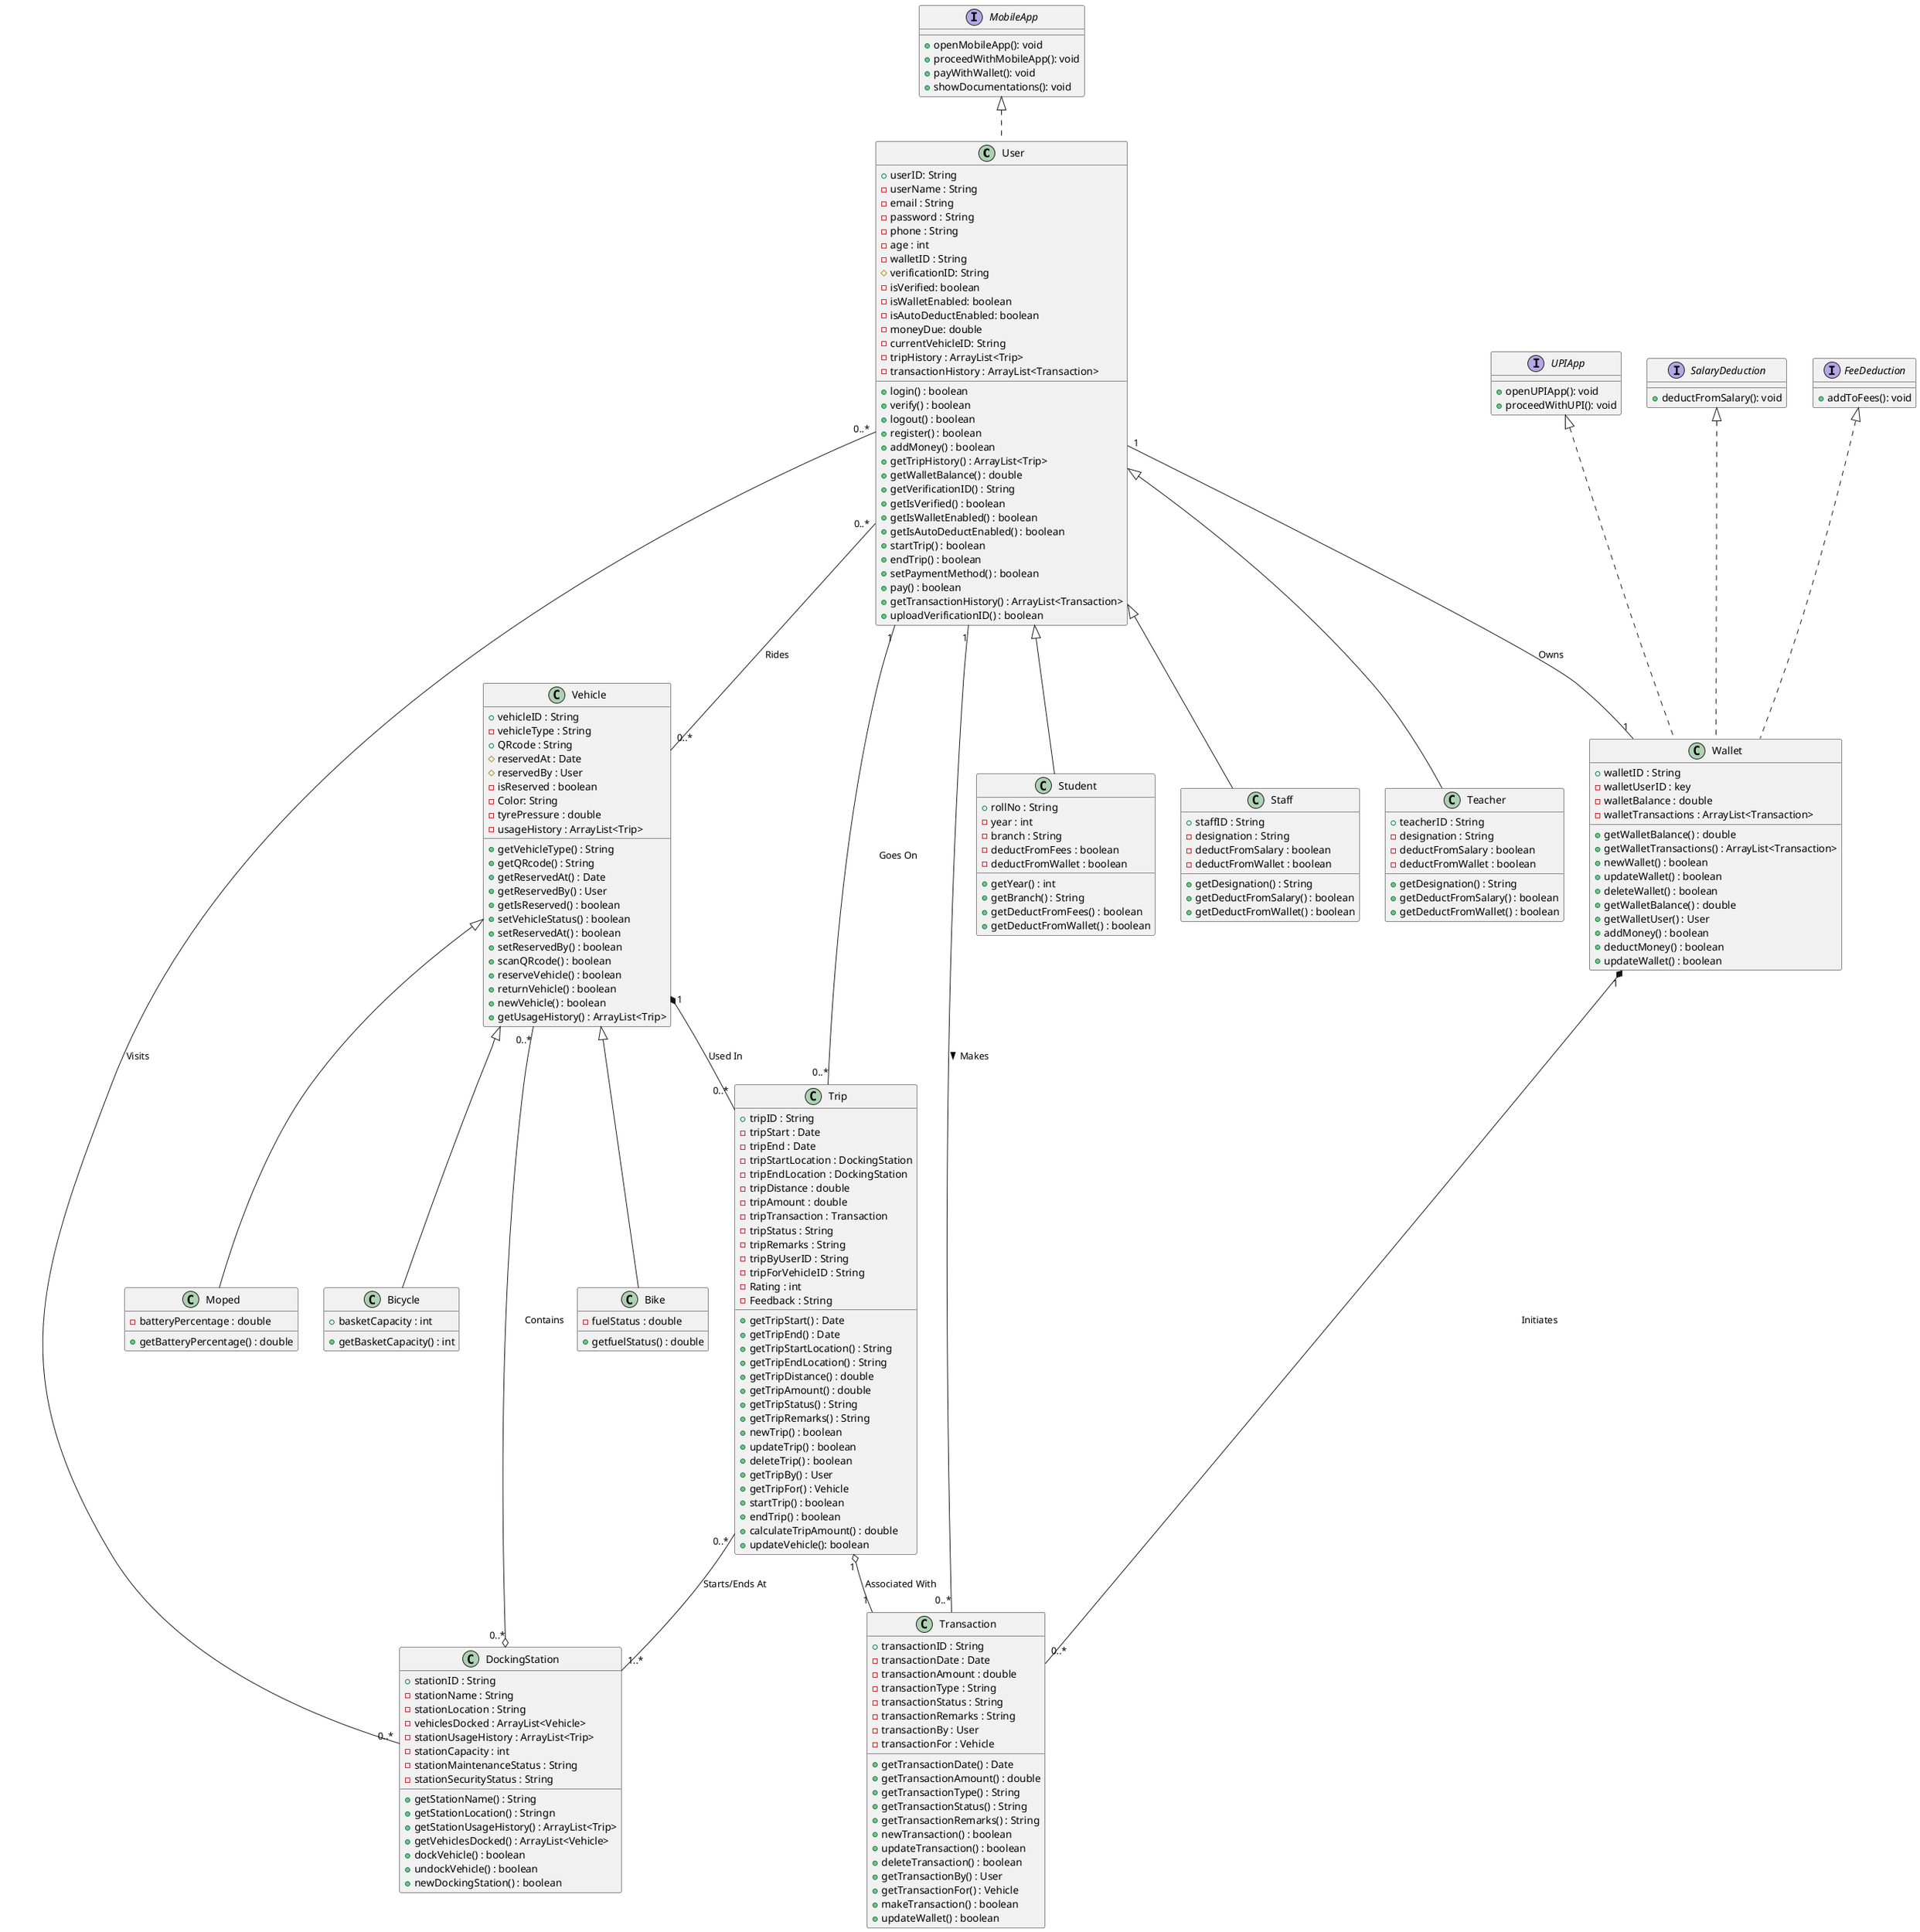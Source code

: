 ' Problem Description:
' We anticipate the development of a software system for reserving smart bikes intended for on-campus transportation at IIIT-H. The design should support users in booking smart bikes via a mobile app and conducting payment transactions. Users should be able to complete the onboarding process, scan QR codes on bikes located in the parking lot to initiate and conclude trips, and facilitate payments manually or through an auto-deduct feature. While creating this prototype, it is essential to consider various user profiles, ensuring their unique characteristics are clearly reflected in the design, associated documentation, and during the presentation.
' For this prototype, you need to incorporate the following:
' Smart vehicle:
' ● The smart vehicles(bike, bicycle or moped) can be used by users(staff, student, teacher) by registering on the application and making payment on the same.
' ● The vehicle can be docked in docking stations provided on campus and users will be charged according to a defined scheme. The vehicle can be used both inside and outside campus. The payment can be made using the software app.
' User Account Management:
' ● The software product must allow the user to get onboarded. Once the user opens the app, they should be able to:
' ○ Create an account - You can decide on the login mechanism to be implemented
     
'  ○ Upload id - You can decide on what ids should be uploaded for various kinds of users.
' ○ Add money to Wallet - Decide on how the wallet functionality will work with respect to the payment mechanisms, boundations like minimum balance etc.
' ○ Users History - Users should be able to look at their trip history
' Bike reservation rates/charges:
' ● The payment is such that for the first x kilometers, a base rate of y rupees is taken. After that, it is at z rupees per 100 meters.
' ● The user books a vehicle using the application. Keep track of the current vehicle, money due, user details, etc. If a bike is not returned to the docking station within 8 hours and the bike is not renewed, a fine of 50 rupees is deducted every day.
' Payment Management:
' ● The user should be able to make payment for the rides they’ve taken. Payment can be made via in-app wallet. If there is sufficient money in the wallet, the amount can either be auto deducted (if so enabled by the user before) or else, can be done manually via the app.
' ● If the wallet doesn’t have sufficient money, money has to be added to the wallet via other payment options before proceeding for making the payment. Money can be added by existing UPI apps. (Other options are open to interpretation)
' ● Other options can include deducting from the salary of the user (in case of staff or professors) or adding to the fees (of students). You may add details for adding money to the wallet as per your understanding of payment systems. Your design and/or presentation must make the added details obvious.
' Support, Feedback and Ratings:
' ● Ratings should be provided indicating the satisfaction of the availed service.
' ● Additionally, user must be able to provide feedback which can improve the app or can
' help in sustaining the current software
' ● Support information in the form of documentation should be provided for users’ ease of
' travel and usability.
' Trip Management:
' ● To move the smart bike from the parking lot, the trip must be started. Also, trips can only be started and ended at the designated parking lots of the campus. Trips can be started and ended by using the bike’s QR code.
' ○ For starting the trip
' ■ Scan the QR code -> bike’s details get listed in the app -> Start the Trip
' ○ For ending the trip:

' ■ Park the bike in the parking lot -> End trip on app screen -> Scan QR code You may add more details/functionalities pertaining to this. List all the assumptions you
' make.
' Parking Lot Management:
' ● Track the availability of smart bikes in the parking lot, manage bike locations, and update bike statuses based on user actions.
' ● It should also monitor overall capacity of the parking lot, should include maintenance status (repairs if any, condition of bikes, etc.) and security features (open-ended). It should also have a data logging system facilitating system analysis and future improvements.

' Now write code to draw a class diagram for the above problem statement with various classes liker User from which student , Staff and Teachers inherit , also include Vehicle class from which bike , moped , bicycle inherit , also include classes like transaction , docking station , trip . You can make suitable assumptions wherever required
@startuml
class User implements MobileApp{
    + userID: String 
    - userName : String
    - email : String
    - password : String
    - phone : String
    - age : int
    - walletID : String
    # verificationID: String
    - isVerified: boolean
    - isWalletEnabled: boolean
    - isAutoDeductEnabled: boolean
    - moneyDue: double
    - currentVehicleID: String
    - tripHistory : ArrayList<Trip>
    - transactionHistory : ArrayList<Transaction>
    +login() : boolean
    +verify() : boolean
    +logout() : boolean
    +register() : boolean
    +addMoney() : boolean
    +getTripHistory() : ArrayList<Trip>
    +getWalletBalance() : double
    +getVerificationID() : String
    +getIsVerified() : boolean
    +getIsWalletEnabled() : boolean
    +getIsAutoDeductEnabled() : boolean
    +startTrip() : boolean
    +endTrip() : boolean
    +setPaymentMethod() : boolean
    +pay() : boolean
    +getTransactionHistory() : ArrayList<Transaction>
    +uploadVerificationID() : boolean
}
class Student extends User{
    + rollNo : String
    - year : int
    - branch : String
    - deductFromFees : boolean
    - deductFromWallet : boolean
    +getYear() : int
    +getBranch() : String
    +getDeductFromFees() : boolean
    +getDeductFromWallet() : boolean
}
class Staff extends User{
    + staffID : String
    - designation : String
    - deductFromSalary : boolean
    - deductFromWallet : boolean
    +getDesignation() : String
    +getDeductFromSalary() : boolean
    +getDeductFromWallet() : boolean
}
class Teacher extends User{
    + teacherID : String
    - designation : String
    - deductFromSalary : boolean
    - deductFromWallet : boolean
    +getDesignation() : String
    +getDeductFromSalary() : boolean
    +getDeductFromWallet() : boolean
}

class Vehicle{
    +vehicleID : String
    -vehicleType : String
    + QRcode : String
    # reservedAt : Date
    # reservedBy : User
    - isReserved : boolean
    - Color: String
    - tyrePressure : double
    - usageHistory : ArrayList<Trip>
    +getVehicleType() : String
    +getQRcode() : String
    +getReservedAt() : Date
    +getReservedBy() : User
    +getIsReserved() : boolean
    +setVehicleStatus() : boolean
    +setReservedAt() : boolean
    +setReservedBy() : boolean
    +scanQRcode() : boolean
    +reserveVehicle() : boolean
    +returnVehicle() : boolean
    +newVehicle() : boolean
    +getUsageHistory() : ArrayList<Trip>
}
class Bike extends Vehicle{
    - fuelStatus : double
    + getfuelStatus() : double
}
class Moped extends Vehicle{
    - batteryPercentage : double
    + getBatteryPercentage() : double
}
class Bicycle extends Vehicle{
    + basketCapacity : int
    + getBasketCapacity() : int
}

class DockingStation{
    + stationID : String
    - stationName : String
    - stationLocation : String
    - vehiclesDocked : ArrayList<Vehicle>
    - stationUsageHistory : ArrayList<Trip>
    - stationCapacity : int
    - stationMaintenanceStatus : String
    - stationSecurityStatus : String
    + getStationName() : String
    + getStationLocation() : Stringn
    + getStationUsageHistory() : ArrayList<Trip>
    + getVehiclesDocked() : ArrayList<Vehicle>
    + dockVehicle() : boolean
    + undockVehicle() : boolean
    + newDockingStation() : boolean
}

class Transaction{
    + transactionID : String
    - transactionDate : Date
    - transactionAmount : double
    - transactionType : String
    - transactionStatus : String
    - transactionRemarks : String
    - transactionBy : User
    - transactionFor : Vehicle
    + getTransactionDate() : Date
    + getTransactionAmount() : double
    + getTransactionType() : String
    + getTransactionStatus() : String
    + getTransactionRemarks() : String
    + newTransaction() : boolean
    + updateTransaction() : boolean
    + deleteTransaction() : boolean
    + getTransactionBy() : User
    + getTransactionFor() : Vehicle
    + makeTransaction() : boolean
    + updateWallet() : boolean
}

class Trip{
    + tripID : String
    - tripStart : Date
    - tripEnd : Date
    - tripStartLocation : DockingStation
    - tripEndLocation : DockingStation
    - tripDistance : double
    - tripAmount : double
    - tripTransaction : Transaction
    - tripStatus : String
    - tripRemarks : String
    - tripByUserID : String
    - tripForVehicleID : String
    - Rating : int
    - Feedback : String
    + getTripStart() : Date
    + getTripEnd() : Date
    + getTripStartLocation() : String
    + getTripEndLocation() : String
    + getTripDistance() : double
    + getTripAmount() : double
    + getTripStatus() : String
    + getTripRemarks() : String
    + newTrip() : boolean
    + updateTrip() : boolean
    + deleteTrip() : boolean
    + getTripBy() : User
    + getTripFor() : Vehicle
    + startTrip() : boolean
    + endTrip() : boolean
    + calculateTripAmount() : double
    + updateVehicle(): boolean
}

class Wallet implements SalaryDeduction, FeeDeduction , UPIApp{
    + walletID : String
    - walletUserID : key
    - walletBalance : double
    - walletTransactions : ArrayList<Transaction>
    + getWalletBalance() : double
    + getWalletTransactions() : ArrayList<Transaction>
    + newWallet() : boolean
    + updateWallet() : boolean
    + deleteWallet() : boolean
    + getWalletBalance() : double
    + getWalletUser() : User
    + addMoney() : boolean
    + deductMoney() : boolean
    + updateWallet() : boolean
}

interface UPIApp {
  + openUPIApp(): void
  + proceedWithUPI(): void
}

interface MobileApp {
  + openMobileApp(): void
  + proceedWithMobileApp(): void
  + payWithWallet(): void
  + showDocumentations(): void
}

interface SalaryDeduction {
  + deductFromSalary(): void
}

interface FeeDeduction {
  + addToFees(): void
}

User "1" -- "0..*" Trip : Goes On
Trip "0..*" -- "1..*" DockingStation : Starts/Ends At
Vehicle "1" *-- "0..*" Trip : Used In
Trip "1" o-- "1" Transaction : Associated With
User "1" -- "0..*" Transaction : Makes >
DockingStation "0..*" o-- "0..*" Vehicle : Contains
User "1" -- "1" Wallet : Owns
Wallet "1" *-- "0..*" Transaction : Initiates
User "0..*" -- "0..*" Vehicle : Rides
User "0..*" -- "0..*" DockingStation : Visits
@enduml



